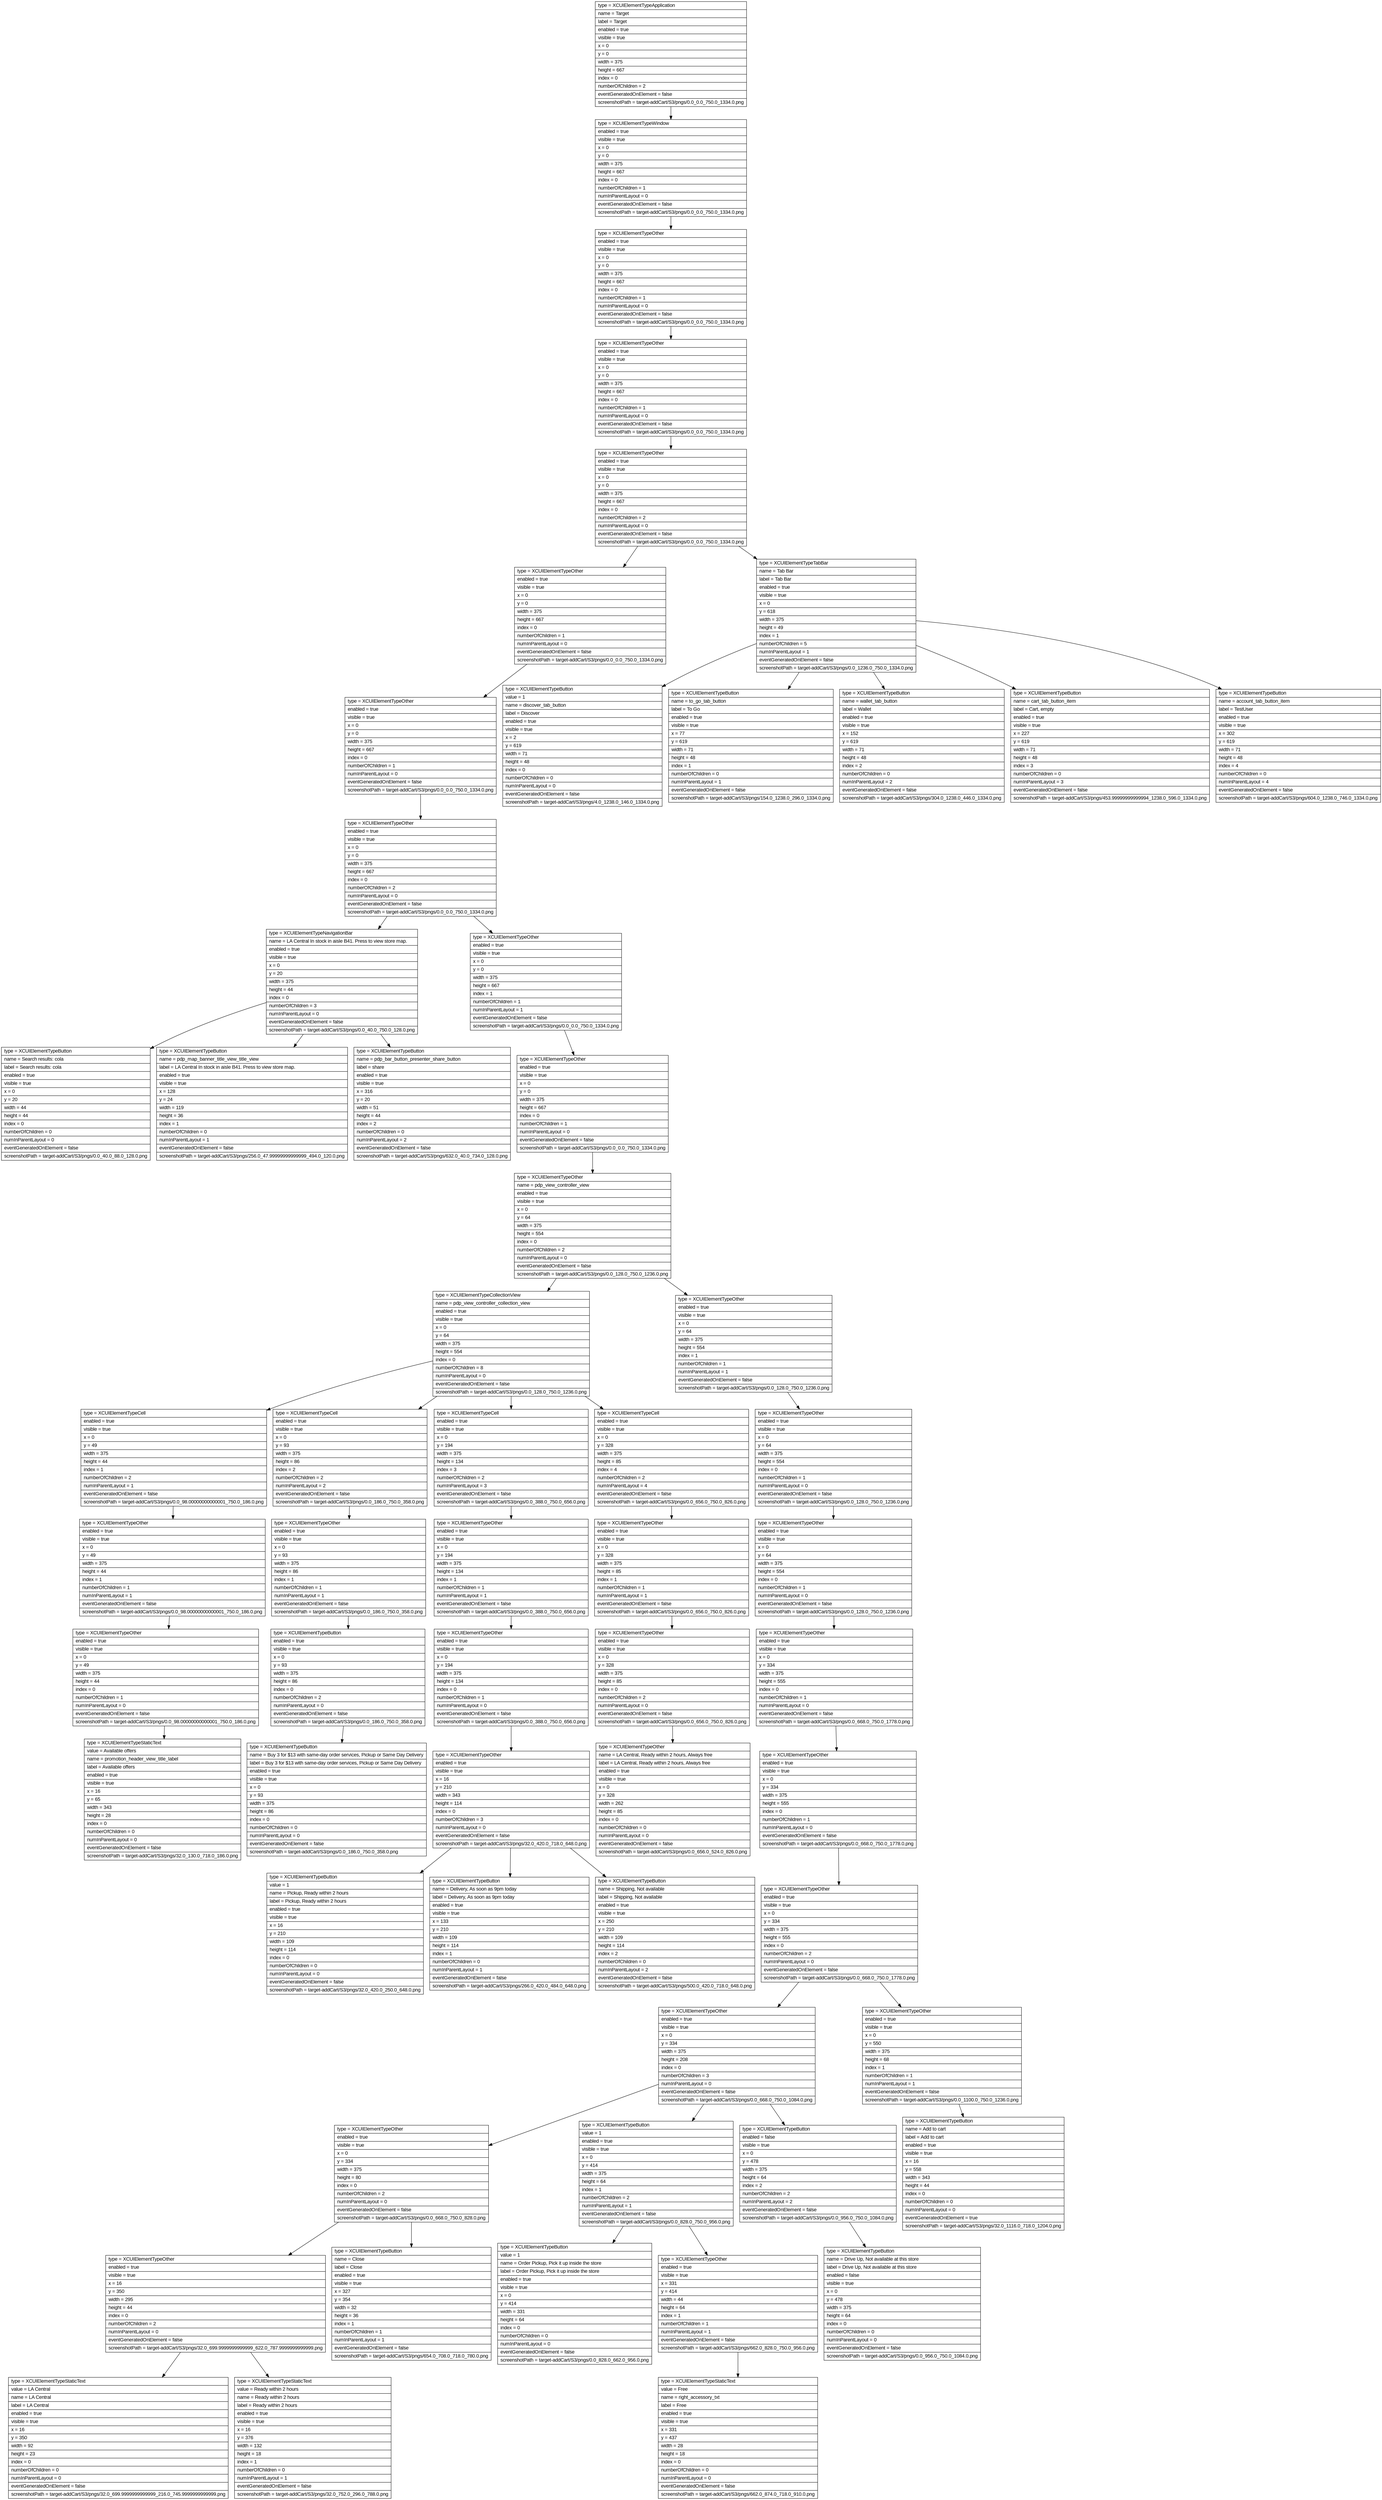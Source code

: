 digraph Layout {

	node [shape=record fontname=Arial];

	0	[label="{type = XCUIElementTypeApplication\l|name = Target\l|label = Target\l|enabled = true\l|visible = true\l|x = 0\l|y = 0\l|width = 375\l|height = 667\l|index = 0\l|numberOfChildren = 2\l|eventGeneratedOnElement = false \l|screenshotPath = target-addCart/S3/pngs/0.0_0.0_750.0_1334.0.png\l}"]
	1	[label="{type = XCUIElementTypeWindow\l|enabled = true\l|visible = true\l|x = 0\l|y = 0\l|width = 375\l|height = 667\l|index = 0\l|numberOfChildren = 1\l|numInParentLayout = 0\l|eventGeneratedOnElement = false \l|screenshotPath = target-addCart/S3/pngs/0.0_0.0_750.0_1334.0.png\l}"]
	2	[label="{type = XCUIElementTypeOther\l|enabled = true\l|visible = true\l|x = 0\l|y = 0\l|width = 375\l|height = 667\l|index = 0\l|numberOfChildren = 1\l|numInParentLayout = 0\l|eventGeneratedOnElement = false \l|screenshotPath = target-addCart/S3/pngs/0.0_0.0_750.0_1334.0.png\l}"]
	3	[label="{type = XCUIElementTypeOther\l|enabled = true\l|visible = true\l|x = 0\l|y = 0\l|width = 375\l|height = 667\l|index = 0\l|numberOfChildren = 1\l|numInParentLayout = 0\l|eventGeneratedOnElement = false \l|screenshotPath = target-addCart/S3/pngs/0.0_0.0_750.0_1334.0.png\l}"]
	4	[label="{type = XCUIElementTypeOther\l|enabled = true\l|visible = true\l|x = 0\l|y = 0\l|width = 375\l|height = 667\l|index = 0\l|numberOfChildren = 2\l|numInParentLayout = 0\l|eventGeneratedOnElement = false \l|screenshotPath = target-addCart/S3/pngs/0.0_0.0_750.0_1334.0.png\l}"]
	5	[label="{type = XCUIElementTypeOther\l|enabled = true\l|visible = true\l|x = 0\l|y = 0\l|width = 375\l|height = 667\l|index = 0\l|numberOfChildren = 1\l|numInParentLayout = 0\l|eventGeneratedOnElement = false \l|screenshotPath = target-addCart/S3/pngs/0.0_0.0_750.0_1334.0.png\l}"]
	6	[label="{type = XCUIElementTypeTabBar\l|name = Tab Bar\l|label = Tab Bar\l|enabled = true\l|visible = true\l|x = 0\l|y = 618\l|width = 375\l|height = 49\l|index = 1\l|numberOfChildren = 5\l|numInParentLayout = 1\l|eventGeneratedOnElement = false \l|screenshotPath = target-addCart/S3/pngs/0.0_1236.0_750.0_1334.0.png\l}"]
	7	[label="{type = XCUIElementTypeOther\l|enabled = true\l|visible = true\l|x = 0\l|y = 0\l|width = 375\l|height = 667\l|index = 0\l|numberOfChildren = 1\l|numInParentLayout = 0\l|eventGeneratedOnElement = false \l|screenshotPath = target-addCart/S3/pngs/0.0_0.0_750.0_1334.0.png\l}"]
	8	[label="{type = XCUIElementTypeButton\l|value = 1\l|name = discover_tab_button\l|label = Discover\l|enabled = true\l|visible = true\l|x = 2\l|y = 619\l|width = 71\l|height = 48\l|index = 0\l|numberOfChildren = 0\l|numInParentLayout = 0\l|eventGeneratedOnElement = false \l|screenshotPath = target-addCart/S3/pngs/4.0_1238.0_146.0_1334.0.png\l}"]
	9	[label="{type = XCUIElementTypeButton\l|name = to_go_tab_button\l|label = To Go\l|enabled = true\l|visible = true\l|x = 77\l|y = 619\l|width = 71\l|height = 48\l|index = 1\l|numberOfChildren = 0\l|numInParentLayout = 1\l|eventGeneratedOnElement = false \l|screenshotPath = target-addCart/S3/pngs/154.0_1238.0_296.0_1334.0.png\l}"]
	10	[label="{type = XCUIElementTypeButton\l|name = wallet_tab_button\l|label = Wallet\l|enabled = true\l|visible = true\l|x = 152\l|y = 619\l|width = 71\l|height = 48\l|index = 2\l|numberOfChildren = 0\l|numInParentLayout = 2\l|eventGeneratedOnElement = false \l|screenshotPath = target-addCart/S3/pngs/304.0_1238.0_446.0_1334.0.png\l}"]
	11	[label="{type = XCUIElementTypeButton\l|name = cart_tab_button_item\l|label = Cart, empty\l|enabled = true\l|visible = true\l|x = 227\l|y = 619\l|width = 71\l|height = 48\l|index = 3\l|numberOfChildren = 0\l|numInParentLayout = 3\l|eventGeneratedOnElement = false \l|screenshotPath = target-addCart/S3/pngs/453.99999999999994_1238.0_596.0_1334.0.png\l}"]
	12	[label="{type = XCUIElementTypeButton\l|name = account_tab_button_item\l|label = TestUser\l|enabled = true\l|visible = true\l|x = 302\l|y = 619\l|width = 71\l|height = 48\l|index = 4\l|numberOfChildren = 0\l|numInParentLayout = 4\l|eventGeneratedOnElement = false \l|screenshotPath = target-addCart/S3/pngs/604.0_1238.0_746.0_1334.0.png\l}"]
	13	[label="{type = XCUIElementTypeOther\l|enabled = true\l|visible = true\l|x = 0\l|y = 0\l|width = 375\l|height = 667\l|index = 0\l|numberOfChildren = 2\l|numInParentLayout = 0\l|eventGeneratedOnElement = false \l|screenshotPath = target-addCart/S3/pngs/0.0_0.0_750.0_1334.0.png\l}"]
	14	[label="{type = XCUIElementTypeNavigationBar\l|name = LA Central In stock in aisle B41. Press to view store map.\l|enabled = true\l|visible = true\l|x = 0\l|y = 20\l|width = 375\l|height = 44\l|index = 0\l|numberOfChildren = 3\l|numInParentLayout = 0\l|eventGeneratedOnElement = false \l|screenshotPath = target-addCart/S3/pngs/0.0_40.0_750.0_128.0.png\l}"]
	15	[label="{type = XCUIElementTypeOther\l|enabled = true\l|visible = true\l|x = 0\l|y = 0\l|width = 375\l|height = 667\l|index = 1\l|numberOfChildren = 1\l|numInParentLayout = 1\l|eventGeneratedOnElement = false \l|screenshotPath = target-addCart/S3/pngs/0.0_0.0_750.0_1334.0.png\l}"]
	16	[label="{type = XCUIElementTypeButton\l|name = Search results: cola\l|label = Search results: cola\l|enabled = true\l|visible = true\l|x = 0\l|y = 20\l|width = 44\l|height = 44\l|index = 0\l|numberOfChildren = 0\l|numInParentLayout = 0\l|eventGeneratedOnElement = false \l|screenshotPath = target-addCart/S3/pngs/0.0_40.0_88.0_128.0.png\l}"]
	17	[label="{type = XCUIElementTypeButton\l|name = pdp_map_banner_title_view_title_view\l|label = LA Central In stock in aisle B41. Press to view store map.\l|enabled = true\l|visible = true\l|x = 128\l|y = 24\l|width = 119\l|height = 36\l|index = 1\l|numberOfChildren = 0\l|numInParentLayout = 1\l|eventGeneratedOnElement = false \l|screenshotPath = target-addCart/S3/pngs/256.0_47.99999999999999_494.0_120.0.png\l}"]
	18	[label="{type = XCUIElementTypeButton\l|name = pdp_bar_button_presenter_share_button\l|label = share\l|enabled = true\l|visible = true\l|x = 316\l|y = 20\l|width = 51\l|height = 44\l|index = 2\l|numberOfChildren = 0\l|numInParentLayout = 2\l|eventGeneratedOnElement = false \l|screenshotPath = target-addCart/S3/pngs/632.0_40.0_734.0_128.0.png\l}"]
	19	[label="{type = XCUIElementTypeOther\l|enabled = true\l|visible = true\l|x = 0\l|y = 0\l|width = 375\l|height = 667\l|index = 0\l|numberOfChildren = 1\l|numInParentLayout = 0\l|eventGeneratedOnElement = false \l|screenshotPath = target-addCart/S3/pngs/0.0_0.0_750.0_1334.0.png\l}"]
	20	[label="{type = XCUIElementTypeOther\l|name = pdp_view_controller_view\l|enabled = true\l|visible = true\l|x = 0\l|y = 64\l|width = 375\l|height = 554\l|index = 0\l|numberOfChildren = 2\l|numInParentLayout = 0\l|eventGeneratedOnElement = false \l|screenshotPath = target-addCart/S3/pngs/0.0_128.0_750.0_1236.0.png\l}"]
	21	[label="{type = XCUIElementTypeCollectionView\l|name = pdp_view_controller_collection_view\l|enabled = true\l|visible = true\l|x = 0\l|y = 64\l|width = 375\l|height = 554\l|index = 0\l|numberOfChildren = 8\l|numInParentLayout = 0\l|eventGeneratedOnElement = false \l|screenshotPath = target-addCart/S3/pngs/0.0_128.0_750.0_1236.0.png\l}"]
	22	[label="{type = XCUIElementTypeOther\l|enabled = true\l|visible = true\l|x = 0\l|y = 64\l|width = 375\l|height = 554\l|index = 1\l|numberOfChildren = 1\l|numInParentLayout = 1\l|eventGeneratedOnElement = false \l|screenshotPath = target-addCart/S3/pngs/0.0_128.0_750.0_1236.0.png\l}"]
	23	[label="{type = XCUIElementTypeCell\l|enabled = true\l|visible = true\l|x = 0\l|y = 49\l|width = 375\l|height = 44\l|index = 1\l|numberOfChildren = 2\l|numInParentLayout = 1\l|eventGeneratedOnElement = false \l|screenshotPath = target-addCart/S3/pngs/0.0_98.00000000000001_750.0_186.0.png\l}"]
	24	[label="{type = XCUIElementTypeCell\l|enabled = true\l|visible = true\l|x = 0\l|y = 93\l|width = 375\l|height = 86\l|index = 2\l|numberOfChildren = 2\l|numInParentLayout = 2\l|eventGeneratedOnElement = false \l|screenshotPath = target-addCart/S3/pngs/0.0_186.0_750.0_358.0.png\l}"]
	25	[label="{type = XCUIElementTypeCell\l|enabled = true\l|visible = true\l|x = 0\l|y = 194\l|width = 375\l|height = 134\l|index = 3\l|numberOfChildren = 2\l|numInParentLayout = 3\l|eventGeneratedOnElement = false \l|screenshotPath = target-addCart/S3/pngs/0.0_388.0_750.0_656.0.png\l}"]
	26	[label="{type = XCUIElementTypeCell\l|enabled = true\l|visible = true\l|x = 0\l|y = 328\l|width = 375\l|height = 85\l|index = 4\l|numberOfChildren = 2\l|numInParentLayout = 4\l|eventGeneratedOnElement = false \l|screenshotPath = target-addCart/S3/pngs/0.0_656.0_750.0_826.0.png\l}"]
	27	[label="{type = XCUIElementTypeOther\l|enabled = true\l|visible = true\l|x = 0\l|y = 64\l|width = 375\l|height = 554\l|index = 0\l|numberOfChildren = 1\l|numInParentLayout = 0\l|eventGeneratedOnElement = false \l|screenshotPath = target-addCart/S3/pngs/0.0_128.0_750.0_1236.0.png\l}"]
	28	[label="{type = XCUIElementTypeOther\l|enabled = true\l|visible = true\l|x = 0\l|y = 49\l|width = 375\l|height = 44\l|index = 1\l|numberOfChildren = 1\l|numInParentLayout = 1\l|eventGeneratedOnElement = false \l|screenshotPath = target-addCart/S3/pngs/0.0_98.00000000000001_750.0_186.0.png\l}"]
	29	[label="{type = XCUIElementTypeOther\l|enabled = true\l|visible = true\l|x = 0\l|y = 93\l|width = 375\l|height = 86\l|index = 1\l|numberOfChildren = 1\l|numInParentLayout = 1\l|eventGeneratedOnElement = false \l|screenshotPath = target-addCart/S3/pngs/0.0_186.0_750.0_358.0.png\l}"]
	30	[label="{type = XCUIElementTypeOther\l|enabled = true\l|visible = true\l|x = 0\l|y = 194\l|width = 375\l|height = 134\l|index = 1\l|numberOfChildren = 1\l|numInParentLayout = 1\l|eventGeneratedOnElement = false \l|screenshotPath = target-addCart/S3/pngs/0.0_388.0_750.0_656.0.png\l}"]
	31	[label="{type = XCUIElementTypeOther\l|enabled = true\l|visible = true\l|x = 0\l|y = 328\l|width = 375\l|height = 85\l|index = 1\l|numberOfChildren = 1\l|numInParentLayout = 1\l|eventGeneratedOnElement = false \l|screenshotPath = target-addCart/S3/pngs/0.0_656.0_750.0_826.0.png\l}"]
	32	[label="{type = XCUIElementTypeOther\l|enabled = true\l|visible = true\l|x = 0\l|y = 64\l|width = 375\l|height = 554\l|index = 0\l|numberOfChildren = 1\l|numInParentLayout = 0\l|eventGeneratedOnElement = false \l|screenshotPath = target-addCart/S3/pngs/0.0_128.0_750.0_1236.0.png\l}"]
	33	[label="{type = XCUIElementTypeOther\l|enabled = true\l|visible = true\l|x = 0\l|y = 49\l|width = 375\l|height = 44\l|index = 0\l|numberOfChildren = 1\l|numInParentLayout = 0\l|eventGeneratedOnElement = false \l|screenshotPath = target-addCart/S3/pngs/0.0_98.00000000000001_750.0_186.0.png\l}"]
	34	[label="{type = XCUIElementTypeButton\l|enabled = true\l|visible = true\l|x = 0\l|y = 93\l|width = 375\l|height = 86\l|index = 0\l|numberOfChildren = 2\l|numInParentLayout = 0\l|eventGeneratedOnElement = false \l|screenshotPath = target-addCart/S3/pngs/0.0_186.0_750.0_358.0.png\l}"]
	35	[label="{type = XCUIElementTypeOther\l|enabled = true\l|visible = true\l|x = 0\l|y = 194\l|width = 375\l|height = 134\l|index = 0\l|numberOfChildren = 1\l|numInParentLayout = 0\l|eventGeneratedOnElement = false \l|screenshotPath = target-addCart/S3/pngs/0.0_388.0_750.0_656.0.png\l}"]
	36	[label="{type = XCUIElementTypeOther\l|enabled = true\l|visible = true\l|x = 0\l|y = 328\l|width = 375\l|height = 85\l|index = 0\l|numberOfChildren = 2\l|numInParentLayout = 0\l|eventGeneratedOnElement = false \l|screenshotPath = target-addCart/S3/pngs/0.0_656.0_750.0_826.0.png\l}"]
	37	[label="{type = XCUIElementTypeOther\l|enabled = true\l|visible = true\l|x = 0\l|y = 334\l|width = 375\l|height = 555\l|index = 0\l|numberOfChildren = 1\l|numInParentLayout = 0\l|eventGeneratedOnElement = false \l|screenshotPath = target-addCart/S3/pngs/0.0_668.0_750.0_1778.0.png\l}"]
	38	[label="{type = XCUIElementTypeStaticText\l|value = Available offers\l|name = promotion_header_view_title_label\l|label = Available offers\l|enabled = true\l|visible = true\l|x = 16\l|y = 65\l|width = 343\l|height = 28\l|index = 0\l|numberOfChildren = 0\l|numInParentLayout = 0\l|eventGeneratedOnElement = false \l|screenshotPath = target-addCart/S3/pngs/32.0_130.0_718.0_186.0.png\l}"]
	39	[label="{type = XCUIElementTypeButton\l|name = Buy 3 for $13 with same-day order services, Pickup or Same Day Delivery\l|label = Buy 3 for $13 with same-day order services, Pickup or Same Day Delivery\l|enabled = true\l|visible = true\l|x = 0\l|y = 93\l|width = 375\l|height = 86\l|index = 0\l|numberOfChildren = 0\l|numInParentLayout = 0\l|eventGeneratedOnElement = false \l|screenshotPath = target-addCart/S3/pngs/0.0_186.0_750.0_358.0.png\l}"]
	40	[label="{type = XCUIElementTypeOther\l|enabled = true\l|visible = true\l|x = 16\l|y = 210\l|width = 343\l|height = 114\l|index = 0\l|numberOfChildren = 3\l|numInParentLayout = 0\l|eventGeneratedOnElement = false \l|screenshotPath = target-addCart/S3/pngs/32.0_420.0_718.0_648.0.png\l}"]
	41	[label="{type = XCUIElementTypeOther\l|name = LA Central, Ready within 2 hours, Always free\l|label = LA Central, Ready within 2 hours, Always free\l|enabled = true\l|visible = true\l|x = 0\l|y = 328\l|width = 262\l|height = 85\l|index = 0\l|numberOfChildren = 0\l|numInParentLayout = 0\l|eventGeneratedOnElement = false \l|screenshotPath = target-addCart/S3/pngs/0.0_656.0_524.0_826.0.png\l}"]
	42	[label="{type = XCUIElementTypeOther\l|enabled = true\l|visible = true\l|x = 0\l|y = 334\l|width = 375\l|height = 555\l|index = 0\l|numberOfChildren = 1\l|numInParentLayout = 0\l|eventGeneratedOnElement = false \l|screenshotPath = target-addCart/S3/pngs/0.0_668.0_750.0_1778.0.png\l}"]
	43	[label="{type = XCUIElementTypeButton\l|value = 1\l|name = Pickup, Ready within 2 hours\l|label = Pickup, Ready within 2 hours\l|enabled = true\l|visible = true\l|x = 16\l|y = 210\l|width = 109\l|height = 114\l|index = 0\l|numberOfChildren = 0\l|numInParentLayout = 0\l|eventGeneratedOnElement = false \l|screenshotPath = target-addCart/S3/pngs/32.0_420.0_250.0_648.0.png\l}"]
	44	[label="{type = XCUIElementTypeButton\l|name = Delivery, As soon as 9pm today\l|label = Delivery, As soon as 9pm today\l|enabled = true\l|visible = true\l|x = 133\l|y = 210\l|width = 109\l|height = 114\l|index = 1\l|numberOfChildren = 0\l|numInParentLayout = 1\l|eventGeneratedOnElement = false \l|screenshotPath = target-addCart/S3/pngs/266.0_420.0_484.0_648.0.png\l}"]
	45	[label="{type = XCUIElementTypeButton\l|name = Shipping, Not available\l|label = Shipping, Not available\l|enabled = true\l|visible = true\l|x = 250\l|y = 210\l|width = 109\l|height = 114\l|index = 2\l|numberOfChildren = 0\l|numInParentLayout = 2\l|eventGeneratedOnElement = false \l|screenshotPath = target-addCart/S3/pngs/500.0_420.0_718.0_648.0.png\l}"]
	46	[label="{type = XCUIElementTypeOther\l|enabled = true\l|visible = true\l|x = 0\l|y = 334\l|width = 375\l|height = 555\l|index = 0\l|numberOfChildren = 2\l|numInParentLayout = 0\l|eventGeneratedOnElement = false \l|screenshotPath = target-addCart/S3/pngs/0.0_668.0_750.0_1778.0.png\l}"]
	47	[label="{type = XCUIElementTypeOther\l|enabled = true\l|visible = true\l|x = 0\l|y = 334\l|width = 375\l|height = 208\l|index = 0\l|numberOfChildren = 3\l|numInParentLayout = 0\l|eventGeneratedOnElement = false \l|screenshotPath = target-addCart/S3/pngs/0.0_668.0_750.0_1084.0.png\l}"]
	48	[label="{type = XCUIElementTypeOther\l|enabled = true\l|visible = true\l|x = 0\l|y = 550\l|width = 375\l|height = 68\l|index = 1\l|numberOfChildren = 1\l|numInParentLayout = 1\l|eventGeneratedOnElement = false \l|screenshotPath = target-addCart/S3/pngs/0.0_1100.0_750.0_1236.0.png\l}"]
	49	[label="{type = XCUIElementTypeOther\l|enabled = true\l|visible = true\l|x = 0\l|y = 334\l|width = 375\l|height = 80\l|index = 0\l|numberOfChildren = 2\l|numInParentLayout = 0\l|eventGeneratedOnElement = false \l|screenshotPath = target-addCart/S3/pngs/0.0_668.0_750.0_828.0.png\l}"]
	50	[label="{type = XCUIElementTypeButton\l|value = 1\l|enabled = true\l|visible = true\l|x = 0\l|y = 414\l|width = 375\l|height = 64\l|index = 1\l|numberOfChildren = 2\l|numInParentLayout = 1\l|eventGeneratedOnElement = false \l|screenshotPath = target-addCart/S3/pngs/0.0_828.0_750.0_956.0.png\l}"]
	51	[label="{type = XCUIElementTypeButton\l|enabled = false\l|visible = true\l|x = 0\l|y = 478\l|width = 375\l|height = 64\l|index = 2\l|numberOfChildren = 2\l|numInParentLayout = 2\l|eventGeneratedOnElement = false \l|screenshotPath = target-addCart/S3/pngs/0.0_956.0_750.0_1084.0.png\l}"]
	52	[label="{type = XCUIElementTypeButton\l|name = Add to cart\l|label = Add to cart\l|enabled = true\l|visible = true\l|x = 16\l|y = 558\l|width = 343\l|height = 44\l|index = 0\l|numberOfChildren = 0\l|numInParentLayout = 0\l|eventGeneratedOnElement = true \l|screenshotPath = target-addCart/S3/pngs/32.0_1116.0_718.0_1204.0.png\l}"]
	53	[label="{type = XCUIElementTypeOther\l|enabled = true\l|visible = true\l|x = 16\l|y = 350\l|width = 295\l|height = 44\l|index = 0\l|numberOfChildren = 2\l|numInParentLayout = 0\l|eventGeneratedOnElement = false \l|screenshotPath = target-addCart/S3/pngs/32.0_699.9999999999999_622.0_787.9999999999999.png\l}"]
	54	[label="{type = XCUIElementTypeButton\l|name = Close\l|label = Close\l|enabled = true\l|visible = true\l|x = 327\l|y = 354\l|width = 32\l|height = 36\l|index = 1\l|numberOfChildren = 1\l|numInParentLayout = 1\l|eventGeneratedOnElement = false \l|screenshotPath = target-addCart/S3/pngs/654.0_708.0_718.0_780.0.png\l}"]
	55	[label="{type = XCUIElementTypeButton\l|value = 1\l|name = Order Pickup, Pick it up inside the store\l|label = Order Pickup, Pick it up inside the store\l|enabled = true\l|visible = true\l|x = 0\l|y = 414\l|width = 331\l|height = 64\l|index = 0\l|numberOfChildren = 0\l|numInParentLayout = 0\l|eventGeneratedOnElement = false \l|screenshotPath = target-addCart/S3/pngs/0.0_828.0_662.0_956.0.png\l}"]
	56	[label="{type = XCUIElementTypeOther\l|enabled = true\l|visible = true\l|x = 331\l|y = 414\l|width = 44\l|height = 64\l|index = 1\l|numberOfChildren = 1\l|numInParentLayout = 1\l|eventGeneratedOnElement = false \l|screenshotPath = target-addCart/S3/pngs/662.0_828.0_750.0_956.0.png\l}"]
	57	[label="{type = XCUIElementTypeButton\l|name = Drive Up, Not available at this store\l|label = Drive Up, Not available at this store\l|enabled = false\l|visible = true\l|x = 0\l|y = 478\l|width = 375\l|height = 64\l|index = 0\l|numberOfChildren = 0\l|numInParentLayout = 0\l|eventGeneratedOnElement = false \l|screenshotPath = target-addCart/S3/pngs/0.0_956.0_750.0_1084.0.png\l}"]
	58	[label="{type = XCUIElementTypeStaticText\l|value = LA Central\l|name = LA Central\l|label = LA Central\l|enabled = true\l|visible = true\l|x = 16\l|y = 350\l|width = 92\l|height = 23\l|index = 0\l|numberOfChildren = 0\l|numInParentLayout = 0\l|eventGeneratedOnElement = false \l|screenshotPath = target-addCart/S3/pngs/32.0_699.9999999999999_216.0_745.9999999999999.png\l}"]
	59	[label="{type = XCUIElementTypeStaticText\l|value = Ready within 2 hours\l|name = Ready within 2 hours\l|label = Ready within 2 hours\l|enabled = true\l|visible = true\l|x = 16\l|y = 376\l|width = 132\l|height = 18\l|index = 1\l|numberOfChildren = 0\l|numInParentLayout = 1\l|eventGeneratedOnElement = false \l|screenshotPath = target-addCart/S3/pngs/32.0_752.0_296.0_788.0.png\l}"]
	60	[label="{type = XCUIElementTypeStaticText\l|value = Free\l|name = right_accessory_txt\l|label = Free\l|enabled = true\l|visible = true\l|x = 331\l|y = 437\l|width = 28\l|height = 18\l|index = 0\l|numberOfChildren = 0\l|numInParentLayout = 0\l|eventGeneratedOnElement = false \l|screenshotPath = target-addCart/S3/pngs/662.0_874.0_718.0_910.0.png\l}"]


	0 -> 1
	1 -> 2
	2 -> 3
	3 -> 4
	4 -> 5
	4 -> 6
	5 -> 7
	6 -> 8
	6 -> 9
	6 -> 10
	6 -> 11
	6 -> 12
	7 -> 13
	13 -> 14
	13 -> 15
	14 -> 16
	14 -> 17
	14 -> 18
	15 -> 19
	19 -> 20
	20 -> 21
	20 -> 22
	21 -> 23
	21 -> 24
	21 -> 25
	21 -> 26
	22 -> 27
	23 -> 28
	24 -> 29
	25 -> 30
	26 -> 31
	27 -> 32
	28 -> 33
	29 -> 34
	30 -> 35
	31 -> 36
	32 -> 37
	33 -> 38
	34 -> 39
	35 -> 40
	36 -> 41
	37 -> 42
	40 -> 43
	40 -> 44
	40 -> 45
	42 -> 46
	46 -> 47
	46 -> 48
	47 -> 49
	47 -> 50
	47 -> 51
	48 -> 52
	49 -> 53
	49 -> 54
	50 -> 55
	50 -> 56
	51 -> 57
	53 -> 58
	53 -> 59
	56 -> 60


}